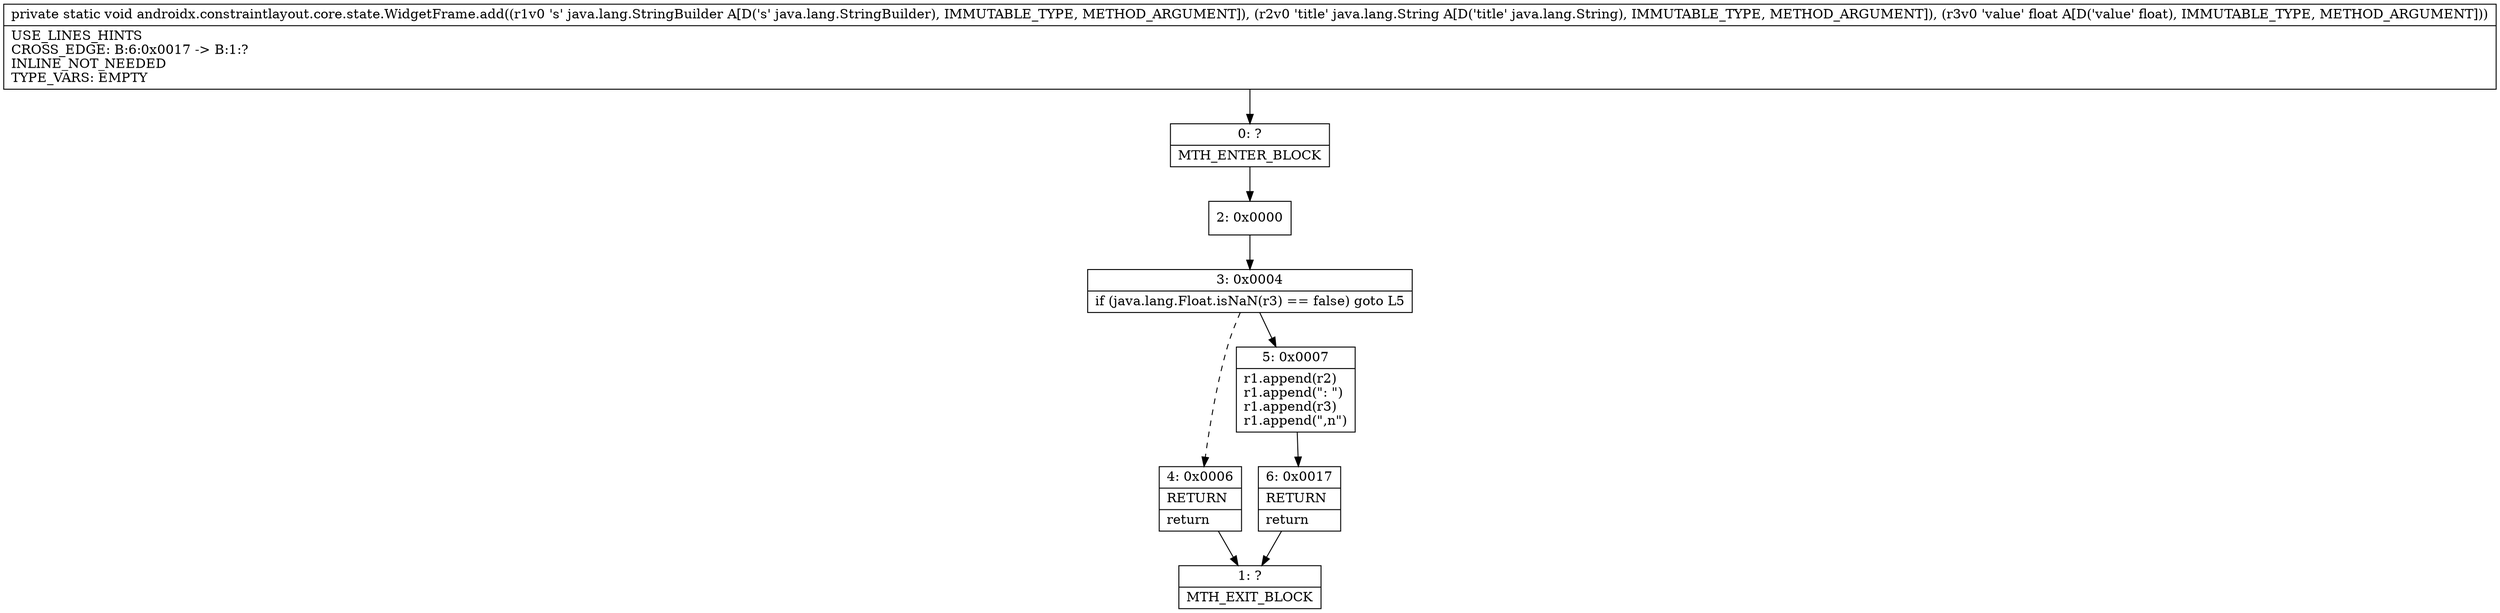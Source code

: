 digraph "CFG forandroidx.constraintlayout.core.state.WidgetFrame.add(Ljava\/lang\/StringBuilder;Ljava\/lang\/String;F)V" {
Node_0 [shape=record,label="{0\:\ ?|MTH_ENTER_BLOCK\l}"];
Node_2 [shape=record,label="{2\:\ 0x0000}"];
Node_3 [shape=record,label="{3\:\ 0x0004|if (java.lang.Float.isNaN(r3) == false) goto L5\l}"];
Node_4 [shape=record,label="{4\:\ 0x0006|RETURN\l|return\l}"];
Node_1 [shape=record,label="{1\:\ ?|MTH_EXIT_BLOCK\l}"];
Node_5 [shape=record,label="{5\:\ 0x0007|r1.append(r2)\lr1.append(\": \")\lr1.append(r3)\lr1.append(\",n\")\l}"];
Node_6 [shape=record,label="{6\:\ 0x0017|RETURN\l|return\l}"];
MethodNode[shape=record,label="{private static void androidx.constraintlayout.core.state.WidgetFrame.add((r1v0 's' java.lang.StringBuilder A[D('s' java.lang.StringBuilder), IMMUTABLE_TYPE, METHOD_ARGUMENT]), (r2v0 'title' java.lang.String A[D('title' java.lang.String), IMMUTABLE_TYPE, METHOD_ARGUMENT]), (r3v0 'value' float A[D('value' float), IMMUTABLE_TYPE, METHOD_ARGUMENT]))  | USE_LINES_HINTS\lCROSS_EDGE: B:6:0x0017 \-\> B:1:?\lINLINE_NOT_NEEDED\lTYPE_VARS: EMPTY\l}"];
MethodNode -> Node_0;Node_0 -> Node_2;
Node_2 -> Node_3;
Node_3 -> Node_4[style=dashed];
Node_3 -> Node_5;
Node_4 -> Node_1;
Node_5 -> Node_6;
Node_6 -> Node_1;
}

